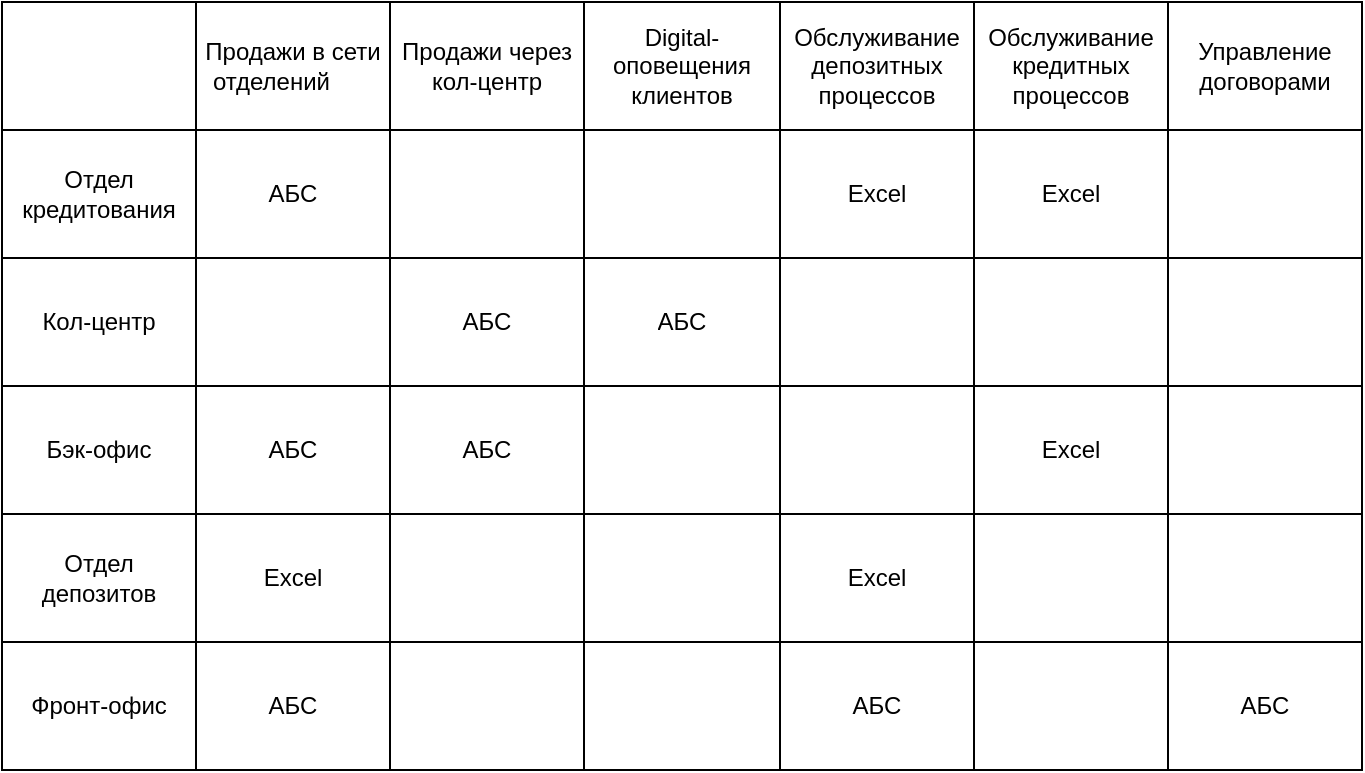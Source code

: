 <mxfile version="28.2.1">
  <diagram name="Page-1" id="y66864CuDfcfz_kxiGGx">
    <mxGraphModel dx="1234" dy="705" grid="1" gridSize="10" guides="1" tooltips="1" connect="1" arrows="1" fold="1" page="1" pageScale="1" pageWidth="827" pageHeight="1169" math="0" shadow="0">
      <root>
        <mxCell id="0" />
        <mxCell id="1" parent="0" />
        <mxCell id="VWdyypeWh-UWqfAU5dPS-1" value="" style="shape=table;startSize=0;container=1;collapsible=0;childLayout=tableLayout;" parent="1" vertex="1">
          <mxGeometry x="30" y="190" width="680" height="384" as="geometry" />
        </mxCell>
        <mxCell id="VWdyypeWh-UWqfAU5dPS-2" value="" style="shape=tableRow;horizontal=0;startSize=0;swimlaneHead=0;swimlaneBody=0;strokeColor=inherit;top=0;left=0;bottom=0;right=0;collapsible=0;dropTarget=0;fillColor=none;points=[[0,0.5],[1,0.5]];portConstraint=eastwest;" parent="VWdyypeWh-UWqfAU5dPS-1" vertex="1">
          <mxGeometry width="680" height="64" as="geometry" />
        </mxCell>
        <mxCell id="VWdyypeWh-UWqfAU5dPS-3" value="" style="shape=partialRectangle;html=1;whiteSpace=wrap;connectable=0;strokeColor=inherit;overflow=hidden;fillColor=none;top=0;left=0;bottom=0;right=0;pointerEvents=1;" parent="VWdyypeWh-UWqfAU5dPS-2" vertex="1">
          <mxGeometry width="97" height="64" as="geometry">
            <mxRectangle width="97" height="64" as="alternateBounds" />
          </mxGeometry>
        </mxCell>
        <mxCell id="VWdyypeWh-UWqfAU5dPS-4" value="Продажи в сети отделений&lt;span style=&quot;white-space: pre;&quot;&gt;&#x9;&lt;/span&gt;" style="shape=partialRectangle;html=1;whiteSpace=wrap;connectable=0;strokeColor=inherit;overflow=hidden;fillColor=none;top=0;left=0;bottom=0;right=0;pointerEvents=1;" parent="VWdyypeWh-UWqfAU5dPS-2" vertex="1">
          <mxGeometry x="97" width="97" height="64" as="geometry">
            <mxRectangle width="97" height="64" as="alternateBounds" />
          </mxGeometry>
        </mxCell>
        <mxCell id="VWdyypeWh-UWqfAU5dPS-5" value="Продажи через кол-центр" style="shape=partialRectangle;html=1;whiteSpace=wrap;connectable=0;strokeColor=inherit;overflow=hidden;fillColor=none;top=0;left=0;bottom=0;right=0;pointerEvents=1;" parent="VWdyypeWh-UWqfAU5dPS-2" vertex="1">
          <mxGeometry x="194" width="97" height="64" as="geometry">
            <mxRectangle width="97" height="64" as="alternateBounds" />
          </mxGeometry>
        </mxCell>
        <mxCell id="VWdyypeWh-UWqfAU5dPS-6" value="Digital-оповещения клиентов" style="shape=partialRectangle;html=1;whiteSpace=wrap;connectable=0;strokeColor=inherit;overflow=hidden;fillColor=none;top=0;left=0;bottom=0;right=0;pointerEvents=1;" parent="VWdyypeWh-UWqfAU5dPS-2" vertex="1">
          <mxGeometry x="291" width="98" height="64" as="geometry">
            <mxRectangle width="98" height="64" as="alternateBounds" />
          </mxGeometry>
        </mxCell>
        <mxCell id="VWdyypeWh-UWqfAU5dPS-7" value="Обслуживание депозитных процессов" style="shape=partialRectangle;html=1;whiteSpace=wrap;connectable=0;strokeColor=inherit;overflow=hidden;fillColor=none;top=0;left=0;bottom=0;right=0;pointerEvents=1;" parent="VWdyypeWh-UWqfAU5dPS-2" vertex="1">
          <mxGeometry x="389" width="97" height="64" as="geometry">
            <mxRectangle width="97" height="64" as="alternateBounds" />
          </mxGeometry>
        </mxCell>
        <mxCell id="VWdyypeWh-UWqfAU5dPS-8" value="Обслуживание кредитных процессов" style="shape=partialRectangle;html=1;whiteSpace=wrap;connectable=0;strokeColor=inherit;overflow=hidden;fillColor=none;top=0;left=0;bottom=0;right=0;pointerEvents=1;" parent="VWdyypeWh-UWqfAU5dPS-2" vertex="1">
          <mxGeometry x="486" width="97" height="64" as="geometry">
            <mxRectangle width="97" height="64" as="alternateBounds" />
          </mxGeometry>
        </mxCell>
        <mxCell id="VWdyypeWh-UWqfAU5dPS-9" value="Управление договорами" style="shape=partialRectangle;html=1;whiteSpace=wrap;connectable=0;strokeColor=inherit;overflow=hidden;fillColor=none;top=0;left=0;bottom=0;right=0;pointerEvents=1;" parent="VWdyypeWh-UWqfAU5dPS-2" vertex="1">
          <mxGeometry x="583" width="97" height="64" as="geometry">
            <mxRectangle width="97" height="64" as="alternateBounds" />
          </mxGeometry>
        </mxCell>
        <mxCell id="VWdyypeWh-UWqfAU5dPS-13" value="" style="shape=tableRow;horizontal=0;startSize=0;swimlaneHead=0;swimlaneBody=0;strokeColor=inherit;top=0;left=0;bottom=0;right=0;collapsible=0;dropTarget=0;fillColor=none;points=[[0,0.5],[1,0.5]];portConstraint=eastwest;" parent="VWdyypeWh-UWqfAU5dPS-1" vertex="1">
          <mxGeometry y="64" width="680" height="64" as="geometry" />
        </mxCell>
        <mxCell id="VWdyypeWh-UWqfAU5dPS-14" value="Отдел кредитования" style="shape=partialRectangle;html=1;whiteSpace=wrap;connectable=0;strokeColor=inherit;overflow=hidden;fillColor=none;top=0;left=0;bottom=0;right=0;pointerEvents=1;" parent="VWdyypeWh-UWqfAU5dPS-13" vertex="1">
          <mxGeometry width="97" height="64" as="geometry">
            <mxRectangle width="97" height="64" as="alternateBounds" />
          </mxGeometry>
        </mxCell>
        <mxCell id="VWdyypeWh-UWqfAU5dPS-15" value="АБС" style="shape=partialRectangle;html=1;whiteSpace=wrap;connectable=0;strokeColor=inherit;overflow=hidden;fillColor=none;top=0;left=0;bottom=0;right=0;pointerEvents=1;" parent="VWdyypeWh-UWqfAU5dPS-13" vertex="1">
          <mxGeometry x="97" width="97" height="64" as="geometry">
            <mxRectangle width="97" height="64" as="alternateBounds" />
          </mxGeometry>
        </mxCell>
        <mxCell id="VWdyypeWh-UWqfAU5dPS-16" value="" style="shape=partialRectangle;html=1;whiteSpace=wrap;connectable=0;strokeColor=inherit;overflow=hidden;fillColor=none;top=0;left=0;bottom=0;right=0;pointerEvents=1;" parent="VWdyypeWh-UWqfAU5dPS-13" vertex="1">
          <mxGeometry x="194" width="97" height="64" as="geometry">
            <mxRectangle width="97" height="64" as="alternateBounds" />
          </mxGeometry>
        </mxCell>
        <mxCell id="VWdyypeWh-UWqfAU5dPS-17" value="" style="shape=partialRectangle;html=1;whiteSpace=wrap;connectable=0;strokeColor=inherit;overflow=hidden;fillColor=none;top=0;left=0;bottom=0;right=0;pointerEvents=1;" parent="VWdyypeWh-UWqfAU5dPS-13" vertex="1">
          <mxGeometry x="291" width="98" height="64" as="geometry">
            <mxRectangle width="98" height="64" as="alternateBounds" />
          </mxGeometry>
        </mxCell>
        <mxCell id="VWdyypeWh-UWqfAU5dPS-18" value="Excel" style="shape=partialRectangle;html=1;whiteSpace=wrap;connectable=0;strokeColor=inherit;overflow=hidden;fillColor=none;top=0;left=0;bottom=0;right=0;pointerEvents=1;" parent="VWdyypeWh-UWqfAU5dPS-13" vertex="1">
          <mxGeometry x="389" width="97" height="64" as="geometry">
            <mxRectangle width="97" height="64" as="alternateBounds" />
          </mxGeometry>
        </mxCell>
        <mxCell id="VWdyypeWh-UWqfAU5dPS-19" value="Excel" style="shape=partialRectangle;html=1;whiteSpace=wrap;connectable=0;strokeColor=inherit;overflow=hidden;fillColor=none;top=0;left=0;bottom=0;right=0;pointerEvents=1;" parent="VWdyypeWh-UWqfAU5dPS-13" vertex="1">
          <mxGeometry x="486" width="97" height="64" as="geometry">
            <mxRectangle width="97" height="64" as="alternateBounds" />
          </mxGeometry>
        </mxCell>
        <mxCell id="VWdyypeWh-UWqfAU5dPS-20" value="" style="shape=partialRectangle;html=1;whiteSpace=wrap;connectable=0;strokeColor=inherit;overflow=hidden;fillColor=none;top=0;left=0;bottom=0;right=0;pointerEvents=1;" parent="VWdyypeWh-UWqfAU5dPS-13" vertex="1">
          <mxGeometry x="583" width="97" height="64" as="geometry">
            <mxRectangle width="97" height="64" as="alternateBounds" />
          </mxGeometry>
        </mxCell>
        <mxCell id="VWdyypeWh-UWqfAU5dPS-24" value="" style="shape=tableRow;horizontal=0;startSize=0;swimlaneHead=0;swimlaneBody=0;strokeColor=inherit;top=0;left=0;bottom=0;right=0;collapsible=0;dropTarget=0;fillColor=none;points=[[0,0.5],[1,0.5]];portConstraint=eastwest;" parent="VWdyypeWh-UWqfAU5dPS-1" vertex="1">
          <mxGeometry y="128" width="680" height="64" as="geometry" />
        </mxCell>
        <mxCell id="VWdyypeWh-UWqfAU5dPS-25" value="Кол-центр" style="shape=partialRectangle;html=1;whiteSpace=wrap;connectable=0;strokeColor=inherit;overflow=hidden;fillColor=none;top=0;left=0;bottom=0;right=0;pointerEvents=1;" parent="VWdyypeWh-UWqfAU5dPS-24" vertex="1">
          <mxGeometry width="97" height="64" as="geometry">
            <mxRectangle width="97" height="64" as="alternateBounds" />
          </mxGeometry>
        </mxCell>
        <mxCell id="VWdyypeWh-UWqfAU5dPS-26" value="" style="shape=partialRectangle;html=1;whiteSpace=wrap;connectable=0;strokeColor=inherit;overflow=hidden;fillColor=none;top=0;left=0;bottom=0;right=0;pointerEvents=1;" parent="VWdyypeWh-UWqfAU5dPS-24" vertex="1">
          <mxGeometry x="97" width="97" height="64" as="geometry">
            <mxRectangle width="97" height="64" as="alternateBounds" />
          </mxGeometry>
        </mxCell>
        <mxCell id="VWdyypeWh-UWqfAU5dPS-27" value="АБС" style="shape=partialRectangle;html=1;whiteSpace=wrap;connectable=0;strokeColor=inherit;overflow=hidden;fillColor=none;top=0;left=0;bottom=0;right=0;pointerEvents=1;" parent="VWdyypeWh-UWqfAU5dPS-24" vertex="1">
          <mxGeometry x="194" width="97" height="64" as="geometry">
            <mxRectangle width="97" height="64" as="alternateBounds" />
          </mxGeometry>
        </mxCell>
        <mxCell id="VWdyypeWh-UWqfAU5dPS-28" value="АБС" style="shape=partialRectangle;html=1;whiteSpace=wrap;connectable=0;strokeColor=inherit;overflow=hidden;fillColor=none;top=0;left=0;bottom=0;right=0;pointerEvents=1;" parent="VWdyypeWh-UWqfAU5dPS-24" vertex="1">
          <mxGeometry x="291" width="98" height="64" as="geometry">
            <mxRectangle width="98" height="64" as="alternateBounds" />
          </mxGeometry>
        </mxCell>
        <mxCell id="VWdyypeWh-UWqfAU5dPS-29" value="" style="shape=partialRectangle;html=1;whiteSpace=wrap;connectable=0;strokeColor=inherit;overflow=hidden;fillColor=none;top=0;left=0;bottom=0;right=0;pointerEvents=1;" parent="VWdyypeWh-UWqfAU5dPS-24" vertex="1">
          <mxGeometry x="389" width="97" height="64" as="geometry">
            <mxRectangle width="97" height="64" as="alternateBounds" />
          </mxGeometry>
        </mxCell>
        <mxCell id="VWdyypeWh-UWqfAU5dPS-30" value="" style="shape=partialRectangle;html=1;whiteSpace=wrap;connectable=0;strokeColor=inherit;overflow=hidden;fillColor=none;top=0;left=0;bottom=0;right=0;pointerEvents=1;" parent="VWdyypeWh-UWqfAU5dPS-24" vertex="1">
          <mxGeometry x="486" width="97" height="64" as="geometry">
            <mxRectangle width="97" height="64" as="alternateBounds" />
          </mxGeometry>
        </mxCell>
        <mxCell id="VWdyypeWh-UWqfAU5dPS-31" value="" style="shape=partialRectangle;html=1;whiteSpace=wrap;connectable=0;strokeColor=inherit;overflow=hidden;fillColor=none;top=0;left=0;bottom=0;right=0;pointerEvents=1;" parent="VWdyypeWh-UWqfAU5dPS-24" vertex="1">
          <mxGeometry x="583" width="97" height="64" as="geometry">
            <mxRectangle width="97" height="64" as="alternateBounds" />
          </mxGeometry>
        </mxCell>
        <mxCell id="VWdyypeWh-UWqfAU5dPS-35" value="" style="shape=tableRow;horizontal=0;startSize=0;swimlaneHead=0;swimlaneBody=0;strokeColor=inherit;top=0;left=0;bottom=0;right=0;collapsible=0;dropTarget=0;fillColor=none;points=[[0,0.5],[1,0.5]];portConstraint=eastwest;" parent="VWdyypeWh-UWqfAU5dPS-1" vertex="1">
          <mxGeometry y="192" width="680" height="64" as="geometry" />
        </mxCell>
        <mxCell id="VWdyypeWh-UWqfAU5dPS-36" value="Бэк-офис" style="shape=partialRectangle;html=1;whiteSpace=wrap;connectable=0;strokeColor=inherit;overflow=hidden;fillColor=none;top=0;left=0;bottom=0;right=0;pointerEvents=1;" parent="VWdyypeWh-UWqfAU5dPS-35" vertex="1">
          <mxGeometry width="97" height="64" as="geometry">
            <mxRectangle width="97" height="64" as="alternateBounds" />
          </mxGeometry>
        </mxCell>
        <mxCell id="VWdyypeWh-UWqfAU5dPS-37" value="АБС" style="shape=partialRectangle;html=1;whiteSpace=wrap;connectable=0;strokeColor=inherit;overflow=hidden;fillColor=none;top=0;left=0;bottom=0;right=0;pointerEvents=1;" parent="VWdyypeWh-UWqfAU5dPS-35" vertex="1">
          <mxGeometry x="97" width="97" height="64" as="geometry">
            <mxRectangle width="97" height="64" as="alternateBounds" />
          </mxGeometry>
        </mxCell>
        <mxCell id="VWdyypeWh-UWqfAU5dPS-38" value="АБС" style="shape=partialRectangle;html=1;whiteSpace=wrap;connectable=0;strokeColor=inherit;overflow=hidden;fillColor=none;top=0;left=0;bottom=0;right=0;pointerEvents=1;" parent="VWdyypeWh-UWqfAU5dPS-35" vertex="1">
          <mxGeometry x="194" width="97" height="64" as="geometry">
            <mxRectangle width="97" height="64" as="alternateBounds" />
          </mxGeometry>
        </mxCell>
        <mxCell id="VWdyypeWh-UWqfAU5dPS-39" value="" style="shape=partialRectangle;html=1;whiteSpace=wrap;connectable=0;strokeColor=inherit;overflow=hidden;fillColor=none;top=0;left=0;bottom=0;right=0;pointerEvents=1;" parent="VWdyypeWh-UWqfAU5dPS-35" vertex="1">
          <mxGeometry x="291" width="98" height="64" as="geometry">
            <mxRectangle width="98" height="64" as="alternateBounds" />
          </mxGeometry>
        </mxCell>
        <mxCell id="VWdyypeWh-UWqfAU5dPS-40" value="" style="shape=partialRectangle;html=1;whiteSpace=wrap;connectable=0;strokeColor=inherit;overflow=hidden;fillColor=none;top=0;left=0;bottom=0;right=0;pointerEvents=1;" parent="VWdyypeWh-UWqfAU5dPS-35" vertex="1">
          <mxGeometry x="389" width="97" height="64" as="geometry">
            <mxRectangle width="97" height="64" as="alternateBounds" />
          </mxGeometry>
        </mxCell>
        <mxCell id="VWdyypeWh-UWqfAU5dPS-41" value="Excel" style="shape=partialRectangle;html=1;whiteSpace=wrap;connectable=0;strokeColor=inherit;overflow=hidden;fillColor=none;top=0;left=0;bottom=0;right=0;pointerEvents=1;" parent="VWdyypeWh-UWqfAU5dPS-35" vertex="1">
          <mxGeometry x="486" width="97" height="64" as="geometry">
            <mxRectangle width="97" height="64" as="alternateBounds" />
          </mxGeometry>
        </mxCell>
        <mxCell id="VWdyypeWh-UWqfAU5dPS-42" value="" style="shape=partialRectangle;html=1;whiteSpace=wrap;connectable=0;strokeColor=inherit;overflow=hidden;fillColor=none;top=0;left=0;bottom=0;right=0;pointerEvents=1;" parent="VWdyypeWh-UWqfAU5dPS-35" vertex="1">
          <mxGeometry x="583" width="97" height="64" as="geometry">
            <mxRectangle width="97" height="64" as="alternateBounds" />
          </mxGeometry>
        </mxCell>
        <mxCell id="VWdyypeWh-UWqfAU5dPS-46" value="" style="shape=tableRow;horizontal=0;startSize=0;swimlaneHead=0;swimlaneBody=0;strokeColor=inherit;top=0;left=0;bottom=0;right=0;collapsible=0;dropTarget=0;fillColor=none;points=[[0,0.5],[1,0.5]];portConstraint=eastwest;" parent="VWdyypeWh-UWqfAU5dPS-1" vertex="1">
          <mxGeometry y="256" width="680" height="64" as="geometry" />
        </mxCell>
        <mxCell id="VWdyypeWh-UWqfAU5dPS-47" value="Отдел депозитов" style="shape=partialRectangle;html=1;whiteSpace=wrap;connectable=0;strokeColor=inherit;overflow=hidden;fillColor=none;top=0;left=0;bottom=0;right=0;pointerEvents=1;" parent="VWdyypeWh-UWqfAU5dPS-46" vertex="1">
          <mxGeometry width="97" height="64" as="geometry">
            <mxRectangle width="97" height="64" as="alternateBounds" />
          </mxGeometry>
        </mxCell>
        <mxCell id="VWdyypeWh-UWqfAU5dPS-48" value="Excel" style="shape=partialRectangle;html=1;whiteSpace=wrap;connectable=0;strokeColor=inherit;overflow=hidden;fillColor=none;top=0;left=0;bottom=0;right=0;pointerEvents=1;" parent="VWdyypeWh-UWqfAU5dPS-46" vertex="1">
          <mxGeometry x="97" width="97" height="64" as="geometry">
            <mxRectangle width="97" height="64" as="alternateBounds" />
          </mxGeometry>
        </mxCell>
        <mxCell id="VWdyypeWh-UWqfAU5dPS-49" value="" style="shape=partialRectangle;html=1;whiteSpace=wrap;connectable=0;strokeColor=inherit;overflow=hidden;fillColor=none;top=0;left=0;bottom=0;right=0;pointerEvents=1;" parent="VWdyypeWh-UWqfAU5dPS-46" vertex="1">
          <mxGeometry x="194" width="97" height="64" as="geometry">
            <mxRectangle width="97" height="64" as="alternateBounds" />
          </mxGeometry>
        </mxCell>
        <mxCell id="VWdyypeWh-UWqfAU5dPS-50" value="" style="shape=partialRectangle;html=1;whiteSpace=wrap;connectable=0;strokeColor=inherit;overflow=hidden;fillColor=none;top=0;left=0;bottom=0;right=0;pointerEvents=1;" parent="VWdyypeWh-UWqfAU5dPS-46" vertex="1">
          <mxGeometry x="291" width="98" height="64" as="geometry">
            <mxRectangle width="98" height="64" as="alternateBounds" />
          </mxGeometry>
        </mxCell>
        <mxCell id="VWdyypeWh-UWqfAU5dPS-51" value="Excel" style="shape=partialRectangle;html=1;whiteSpace=wrap;connectable=0;strokeColor=inherit;overflow=hidden;fillColor=none;top=0;left=0;bottom=0;right=0;pointerEvents=1;" parent="VWdyypeWh-UWqfAU5dPS-46" vertex="1">
          <mxGeometry x="389" width="97" height="64" as="geometry">
            <mxRectangle width="97" height="64" as="alternateBounds" />
          </mxGeometry>
        </mxCell>
        <mxCell id="VWdyypeWh-UWqfAU5dPS-52" value="" style="shape=partialRectangle;html=1;whiteSpace=wrap;connectable=0;strokeColor=inherit;overflow=hidden;fillColor=none;top=0;left=0;bottom=0;right=0;pointerEvents=1;" parent="VWdyypeWh-UWqfAU5dPS-46" vertex="1">
          <mxGeometry x="486" width="97" height="64" as="geometry">
            <mxRectangle width="97" height="64" as="alternateBounds" />
          </mxGeometry>
        </mxCell>
        <mxCell id="VWdyypeWh-UWqfAU5dPS-53" value="" style="shape=partialRectangle;html=1;whiteSpace=wrap;connectable=0;strokeColor=inherit;overflow=hidden;fillColor=none;top=0;left=0;bottom=0;right=0;pointerEvents=1;" parent="VWdyypeWh-UWqfAU5dPS-46" vertex="1">
          <mxGeometry x="583" width="97" height="64" as="geometry">
            <mxRectangle width="97" height="64" as="alternateBounds" />
          </mxGeometry>
        </mxCell>
        <mxCell id="VWdyypeWh-UWqfAU5dPS-57" style="shape=tableRow;horizontal=0;startSize=0;swimlaneHead=0;swimlaneBody=0;strokeColor=inherit;top=0;left=0;bottom=0;right=0;collapsible=0;dropTarget=0;fillColor=none;points=[[0,0.5],[1,0.5]];portConstraint=eastwest;" parent="VWdyypeWh-UWqfAU5dPS-1" vertex="1">
          <mxGeometry y="320" width="680" height="64" as="geometry" />
        </mxCell>
        <mxCell id="VWdyypeWh-UWqfAU5dPS-58" value="Фронт-офис" style="shape=partialRectangle;html=1;whiteSpace=wrap;connectable=0;strokeColor=inherit;overflow=hidden;fillColor=none;top=0;left=0;bottom=0;right=0;pointerEvents=1;" parent="VWdyypeWh-UWqfAU5dPS-57" vertex="1">
          <mxGeometry width="97" height="64" as="geometry">
            <mxRectangle width="97" height="64" as="alternateBounds" />
          </mxGeometry>
        </mxCell>
        <mxCell id="VWdyypeWh-UWqfAU5dPS-59" value="АБС" style="shape=partialRectangle;html=1;whiteSpace=wrap;connectable=0;strokeColor=inherit;overflow=hidden;fillColor=none;top=0;left=0;bottom=0;right=0;pointerEvents=1;" parent="VWdyypeWh-UWqfAU5dPS-57" vertex="1">
          <mxGeometry x="97" width="97" height="64" as="geometry">
            <mxRectangle width="97" height="64" as="alternateBounds" />
          </mxGeometry>
        </mxCell>
        <mxCell id="VWdyypeWh-UWqfAU5dPS-60" style="shape=partialRectangle;html=1;whiteSpace=wrap;connectable=0;strokeColor=inherit;overflow=hidden;fillColor=none;top=0;left=0;bottom=0;right=0;pointerEvents=1;" parent="VWdyypeWh-UWqfAU5dPS-57" vertex="1">
          <mxGeometry x="194" width="97" height="64" as="geometry">
            <mxRectangle width="97" height="64" as="alternateBounds" />
          </mxGeometry>
        </mxCell>
        <mxCell id="VWdyypeWh-UWqfAU5dPS-61" style="shape=partialRectangle;html=1;whiteSpace=wrap;connectable=0;strokeColor=inherit;overflow=hidden;fillColor=none;top=0;left=0;bottom=0;right=0;pointerEvents=1;" parent="VWdyypeWh-UWqfAU5dPS-57" vertex="1">
          <mxGeometry x="291" width="98" height="64" as="geometry">
            <mxRectangle width="98" height="64" as="alternateBounds" />
          </mxGeometry>
        </mxCell>
        <mxCell id="VWdyypeWh-UWqfAU5dPS-62" value="АБС" style="shape=partialRectangle;html=1;whiteSpace=wrap;connectable=0;strokeColor=inherit;overflow=hidden;fillColor=none;top=0;left=0;bottom=0;right=0;pointerEvents=1;" parent="VWdyypeWh-UWqfAU5dPS-57" vertex="1">
          <mxGeometry x="389" width="97" height="64" as="geometry">
            <mxRectangle width="97" height="64" as="alternateBounds" />
          </mxGeometry>
        </mxCell>
        <mxCell id="VWdyypeWh-UWqfAU5dPS-63" style="shape=partialRectangle;html=1;whiteSpace=wrap;connectable=0;strokeColor=inherit;overflow=hidden;fillColor=none;top=0;left=0;bottom=0;right=0;pointerEvents=1;" parent="VWdyypeWh-UWqfAU5dPS-57" vertex="1">
          <mxGeometry x="486" width="97" height="64" as="geometry">
            <mxRectangle width="97" height="64" as="alternateBounds" />
          </mxGeometry>
        </mxCell>
        <mxCell id="VWdyypeWh-UWqfAU5dPS-64" value="АБС" style="shape=partialRectangle;html=1;whiteSpace=wrap;connectable=0;strokeColor=inherit;overflow=hidden;fillColor=none;top=0;left=0;bottom=0;right=0;pointerEvents=1;" parent="VWdyypeWh-UWqfAU5dPS-57" vertex="1">
          <mxGeometry x="583" width="97" height="64" as="geometry">
            <mxRectangle width="97" height="64" as="alternateBounds" />
          </mxGeometry>
        </mxCell>
      </root>
    </mxGraphModel>
  </diagram>
</mxfile>
